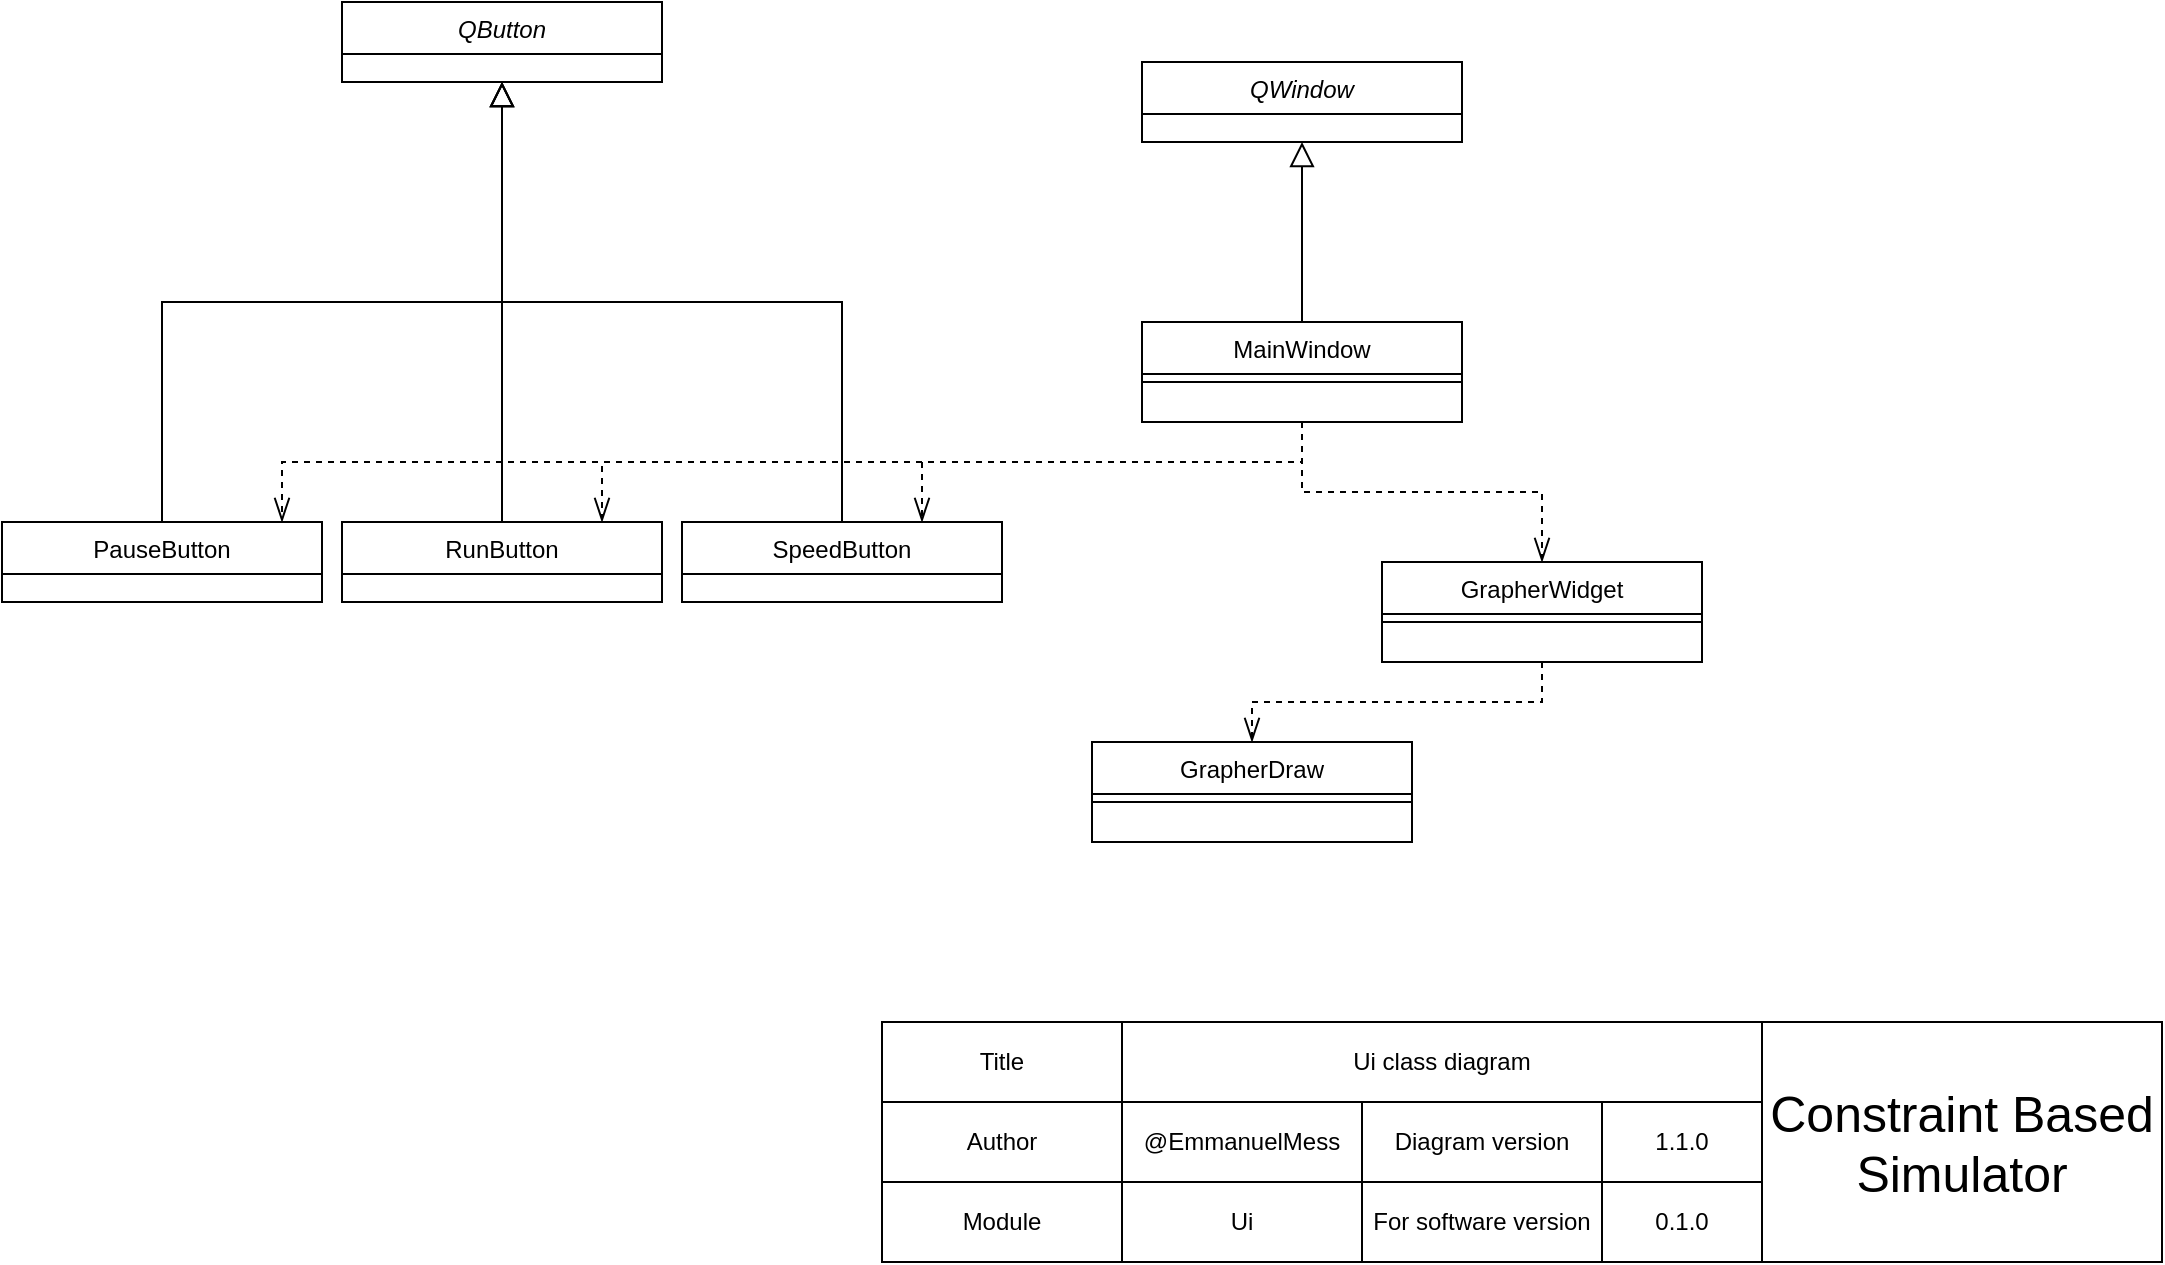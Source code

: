 <mxfile version="22.1.16" type="device">
  <diagram id="C5RBs43oDa-KdzZeNtuy" name="Page-1">
    <mxGraphModel dx="1642" dy="992" grid="1" gridSize="10" guides="1" tooltips="1" connect="1" arrows="1" fold="1" page="1" pageScale="1" pageWidth="1169" pageHeight="827" math="0" shadow="0">
      <root>
        <mxCell id="WIyWlLk6GJQsqaUBKTNV-0" />
        <mxCell id="WIyWlLk6GJQsqaUBKTNV-1" parent="WIyWlLk6GJQsqaUBKTNV-0" />
        <mxCell id="zkfFHV4jXpPFQw0GAbJ--0" value="QWindow" style="swimlane;fontStyle=2;align=center;verticalAlign=top;childLayout=stackLayout;horizontal=1;startSize=26;horizontalStack=0;resizeParent=1;resizeLast=0;collapsible=1;marginBottom=0;rounded=0;shadow=0;strokeWidth=1;" parent="WIyWlLk6GJQsqaUBKTNV-1" vertex="1">
          <mxGeometry x="610" y="80" width="160" height="40" as="geometry">
            <mxRectangle x="230" y="140" width="160" height="26" as="alternateBounds" />
          </mxGeometry>
        </mxCell>
        <mxCell id="1-IA85byCNwNFG904ktm-1" style="edgeStyle=elbowEdgeStyle;rounded=0;orthogonalLoop=1;jettySize=auto;html=1;endArrow=block;endFill=0;endSize=10;elbow=vertical;" parent="WIyWlLk6GJQsqaUBKTNV-1" source="zkfFHV4jXpPFQw0GAbJ--6" target="1-IA85byCNwNFG904ktm-0" edge="1">
          <mxGeometry relative="1" as="geometry" />
        </mxCell>
        <mxCell id="zkfFHV4jXpPFQw0GAbJ--6" value="PauseButton" style="swimlane;fontStyle=0;align=center;verticalAlign=top;childLayout=stackLayout;horizontal=1;startSize=26;horizontalStack=0;resizeParent=1;resizeLast=0;collapsible=1;marginBottom=0;rounded=0;shadow=0;strokeWidth=1;" parent="WIyWlLk6GJQsqaUBKTNV-1" vertex="1">
          <mxGeometry x="40" y="310" width="160" height="40" as="geometry">
            <mxRectangle x="130" y="380" width="160" height="26" as="alternateBounds" />
          </mxGeometry>
        </mxCell>
        <mxCell id="1-IA85byCNwNFG904ktm-6" style="edgeStyle=elbowEdgeStyle;rounded=0;orthogonalLoop=1;jettySize=auto;elbow=vertical;html=1;endArrow=openThin;endFill=0;endSize=10;dashed=1;" parent="WIyWlLk6GJQsqaUBKTNV-1" source="zkfFHV4jXpPFQw0GAbJ--13" target="zkfFHV4jXpPFQw0GAbJ--6" edge="1">
          <mxGeometry relative="1" as="geometry">
            <Array as="points">
              <mxPoint x="180" y="280" />
              <mxPoint x="270" y="280" />
              <mxPoint x="190" y="410" />
              <mxPoint x="270" y="410" />
            </Array>
          </mxGeometry>
        </mxCell>
        <mxCell id="1-IA85byCNwNFG904ktm-7" style="edgeStyle=elbowEdgeStyle;rounded=0;orthogonalLoop=1;jettySize=auto;elbow=vertical;html=1;dashed=1;endArrow=openThin;endFill=0;endSize=10;" parent="WIyWlLk6GJQsqaUBKTNV-1" source="zkfFHV4jXpPFQw0GAbJ--13" target="1-IA85byCNwNFG904ktm-2" edge="1">
          <mxGeometry relative="1" as="geometry">
            <Array as="points">
              <mxPoint x="340" y="280" />
              <mxPoint x="410" y="410" />
              <mxPoint x="550" y="410" />
              <mxPoint x="540" y="420" />
            </Array>
          </mxGeometry>
        </mxCell>
        <mxCell id="1-IA85byCNwNFG904ktm-8" style="edgeStyle=elbowEdgeStyle;rounded=0;orthogonalLoop=1;jettySize=auto;elbow=vertical;html=1;dashed=1;endArrow=openThin;endFill=0;endSize=10;" parent="WIyWlLk6GJQsqaUBKTNV-1" source="zkfFHV4jXpPFQw0GAbJ--13" target="1-IA85byCNwNFG904ktm-3" edge="1">
          <mxGeometry relative="1" as="geometry">
            <Array as="points">
              <mxPoint x="500" y="280" />
              <mxPoint x="690" y="410" />
              <mxPoint x="630" y="410" />
              <mxPoint x="690" y="300" />
              <mxPoint x="740" y="410" />
            </Array>
          </mxGeometry>
        </mxCell>
        <mxCell id="1-IA85byCNwNFG904ktm-11" style="edgeStyle=elbowEdgeStyle;rounded=0;orthogonalLoop=1;jettySize=auto;elbow=vertical;html=1;dashed=1;endArrow=openThin;endFill=0;endSize=10;" parent="WIyWlLk6GJQsqaUBKTNV-1" source="zkfFHV4jXpPFQw0GAbJ--13" target="1-IA85byCNwNFG904ktm-9" edge="1">
          <mxGeometry relative="1" as="geometry" />
        </mxCell>
        <mxCell id="zkfFHV4jXpPFQw0GAbJ--13" value="MainWindow" style="swimlane;fontStyle=0;align=center;verticalAlign=top;childLayout=stackLayout;horizontal=1;startSize=26;horizontalStack=0;resizeParent=1;resizeLast=0;collapsible=1;marginBottom=0;rounded=0;shadow=0;strokeWidth=1;" parent="WIyWlLk6GJQsqaUBKTNV-1" vertex="1">
          <mxGeometry x="610" y="210" width="160" height="50" as="geometry">
            <mxRectangle x="340" y="380" width="170" height="26" as="alternateBounds" />
          </mxGeometry>
        </mxCell>
        <mxCell id="zkfFHV4jXpPFQw0GAbJ--15" value="" style="line;html=1;strokeWidth=1;align=left;verticalAlign=middle;spacingTop=-1;spacingLeft=3;spacingRight=3;rotatable=0;labelPosition=right;points=[];portConstraint=eastwest;" parent="zkfFHV4jXpPFQw0GAbJ--13" vertex="1">
          <mxGeometry y="26" width="160" height="8" as="geometry" />
        </mxCell>
        <mxCell id="zkfFHV4jXpPFQw0GAbJ--16" value="" style="endArrow=block;endSize=10;endFill=0;shadow=0;strokeWidth=1;rounded=0;edgeStyle=elbowEdgeStyle;elbow=vertical;" parent="WIyWlLk6GJQsqaUBKTNV-1" source="zkfFHV4jXpPFQw0GAbJ--13" target="zkfFHV4jXpPFQw0GAbJ--0" edge="1">
          <mxGeometry width="160" relative="1" as="geometry">
            <mxPoint x="320" y="423" as="sourcePoint" />
            <mxPoint x="420" y="321" as="targetPoint" />
          </mxGeometry>
        </mxCell>
        <mxCell id="1-IA85byCNwNFG904ktm-0" value="QButton" style="swimlane;fontStyle=2;align=center;verticalAlign=top;childLayout=stackLayout;horizontal=1;startSize=26;horizontalStack=0;resizeParent=1;resizeLast=0;collapsible=1;marginBottom=0;rounded=0;shadow=0;strokeWidth=1;" parent="WIyWlLk6GJQsqaUBKTNV-1" vertex="1">
          <mxGeometry x="210" y="50" width="160" height="40" as="geometry">
            <mxRectangle x="230" y="140" width="160" height="26" as="alternateBounds" />
          </mxGeometry>
        </mxCell>
        <mxCell id="1-IA85byCNwNFG904ktm-4" style="edgeStyle=elbowEdgeStyle;rounded=0;orthogonalLoop=1;jettySize=auto;html=1;endArrow=block;endFill=0;endSize=10;elbow=vertical;" parent="WIyWlLk6GJQsqaUBKTNV-1" source="1-IA85byCNwNFG904ktm-2" target="1-IA85byCNwNFG904ktm-0" edge="1">
          <mxGeometry relative="1" as="geometry" />
        </mxCell>
        <mxCell id="1-IA85byCNwNFG904ktm-2" value="RunButton" style="swimlane;fontStyle=0;align=center;verticalAlign=top;childLayout=stackLayout;horizontal=1;startSize=26;horizontalStack=0;resizeParent=1;resizeLast=0;collapsible=1;marginBottom=0;rounded=0;shadow=0;strokeWidth=1;" parent="WIyWlLk6GJQsqaUBKTNV-1" vertex="1">
          <mxGeometry x="210" y="310" width="160" height="40" as="geometry">
            <mxRectangle x="130" y="380" width="160" height="26" as="alternateBounds" />
          </mxGeometry>
        </mxCell>
        <mxCell id="1-IA85byCNwNFG904ktm-5" style="edgeStyle=elbowEdgeStyle;rounded=0;orthogonalLoop=1;jettySize=auto;html=1;endArrow=block;endFill=0;endSize=10;elbow=vertical;" parent="WIyWlLk6GJQsqaUBKTNV-1" source="1-IA85byCNwNFG904ktm-3" target="1-IA85byCNwNFG904ktm-0" edge="1">
          <mxGeometry relative="1" as="geometry" />
        </mxCell>
        <mxCell id="1-IA85byCNwNFG904ktm-3" value="SpeedButton" style="swimlane;fontStyle=0;align=center;verticalAlign=top;childLayout=stackLayout;horizontal=1;startSize=26;horizontalStack=0;resizeParent=1;resizeLast=0;collapsible=1;marginBottom=0;rounded=0;shadow=0;strokeWidth=1;" parent="WIyWlLk6GJQsqaUBKTNV-1" vertex="1">
          <mxGeometry x="380" y="310" width="160" height="40" as="geometry">
            <mxRectangle x="130" y="380" width="160" height="26" as="alternateBounds" />
          </mxGeometry>
        </mxCell>
        <mxCell id="1-IA85byCNwNFG904ktm-9" value="GrapherWidget" style="swimlane;fontStyle=0;align=center;verticalAlign=top;childLayout=stackLayout;horizontal=1;startSize=26;horizontalStack=0;resizeParent=1;resizeLast=0;collapsible=1;marginBottom=0;rounded=0;shadow=0;strokeWidth=1;" parent="WIyWlLk6GJQsqaUBKTNV-1" vertex="1">
          <mxGeometry x="730" y="330" width="160" height="50" as="geometry">
            <mxRectangle x="340" y="380" width="170" height="26" as="alternateBounds" />
          </mxGeometry>
        </mxCell>
        <mxCell id="1-IA85byCNwNFG904ktm-10" value="" style="line;html=1;strokeWidth=1;align=left;verticalAlign=middle;spacingTop=-1;spacingLeft=3;spacingRight=3;rotatable=0;labelPosition=right;points=[];portConstraint=eastwest;" parent="1-IA85byCNwNFG904ktm-9" vertex="1">
          <mxGeometry y="26" width="160" height="8" as="geometry" />
        </mxCell>
        <mxCell id="W2213_KhbHx74-8OywR6-0" value="Title" style="rounded=0;whiteSpace=wrap;html=1;" parent="WIyWlLk6GJQsqaUBKTNV-1" vertex="1">
          <mxGeometry x="480" y="560" width="120" height="40" as="geometry" />
        </mxCell>
        <mxCell id="W2213_KhbHx74-8OywR6-1" value="Ui class diagram" style="rounded=0;whiteSpace=wrap;html=1;" parent="WIyWlLk6GJQsqaUBKTNV-1" vertex="1">
          <mxGeometry x="600.0" y="560" width="320" height="40" as="geometry" />
        </mxCell>
        <mxCell id="W2213_KhbHx74-8OywR6-2" value="Module" style="rounded=0;whiteSpace=wrap;html=1;" parent="WIyWlLk6GJQsqaUBKTNV-1" vertex="1">
          <mxGeometry x="480" y="640" width="120" height="40" as="geometry" />
        </mxCell>
        <mxCell id="W2213_KhbHx74-8OywR6-3" value="Author" style="rounded=0;whiteSpace=wrap;html=1;" parent="WIyWlLk6GJQsqaUBKTNV-1" vertex="1">
          <mxGeometry x="480" y="600" width="120" height="40" as="geometry" />
        </mxCell>
        <mxCell id="W2213_KhbHx74-8OywR6-4" value="@EmmanuelMess" style="rounded=0;whiteSpace=wrap;html=1;" parent="WIyWlLk6GJQsqaUBKTNV-1" vertex="1">
          <mxGeometry x="600.0" y="600" width="120" height="40" as="geometry" />
        </mxCell>
        <mxCell id="W2213_KhbHx74-8OywR6-5" value="Ui" style="rounded=0;whiteSpace=wrap;html=1;" parent="WIyWlLk6GJQsqaUBKTNV-1" vertex="1">
          <mxGeometry x="600.0" y="640" width="120" height="40" as="geometry" />
        </mxCell>
        <mxCell id="W2213_KhbHx74-8OywR6-6" value="Diagram version" style="rounded=0;whiteSpace=wrap;html=1;" parent="WIyWlLk6GJQsqaUBKTNV-1" vertex="1">
          <mxGeometry x="720.0" y="600" width="120" height="40" as="geometry" />
        </mxCell>
        <mxCell id="W2213_KhbHx74-8OywR6-7" value="&lt;font style=&quot;font-size: 25px;&quot;&gt;Constraint Based Simulator&lt;/font&gt;" style="rounded=0;whiteSpace=wrap;html=1;" parent="WIyWlLk6GJQsqaUBKTNV-1" vertex="1">
          <mxGeometry x="920" y="560" width="200" height="120" as="geometry" />
        </mxCell>
        <mxCell id="W2213_KhbHx74-8OywR6-8" value="1.1.0" style="rounded=0;whiteSpace=wrap;html=1;" parent="WIyWlLk6GJQsqaUBKTNV-1" vertex="1">
          <mxGeometry x="840.0" y="600" width="80" height="40" as="geometry" />
        </mxCell>
        <mxCell id="W2213_KhbHx74-8OywR6-9" value="For software version" style="rounded=0;whiteSpace=wrap;html=1;" parent="WIyWlLk6GJQsqaUBKTNV-1" vertex="1">
          <mxGeometry x="720.0" y="640" width="120" height="40" as="geometry" />
        </mxCell>
        <mxCell id="W2213_KhbHx74-8OywR6-10" value="0.1.0" style="rounded=0;whiteSpace=wrap;html=1;" parent="WIyWlLk6GJQsqaUBKTNV-1" vertex="1">
          <mxGeometry x="840.0" y="640" width="80" height="40" as="geometry" />
        </mxCell>
        <mxCell id="XcCBupuimCOLnRj2_K9t-1" value="GrapherDraw" style="swimlane;fontStyle=0;align=center;verticalAlign=top;childLayout=stackLayout;horizontal=1;startSize=26;horizontalStack=0;resizeParent=1;resizeLast=0;collapsible=1;marginBottom=0;rounded=0;shadow=0;strokeWidth=1;" vertex="1" parent="WIyWlLk6GJQsqaUBKTNV-1">
          <mxGeometry x="585" y="420" width="160" height="50" as="geometry">
            <mxRectangle x="340" y="380" width="170" height="26" as="alternateBounds" />
          </mxGeometry>
        </mxCell>
        <mxCell id="XcCBupuimCOLnRj2_K9t-2" value="" style="line;html=1;strokeWidth=1;align=left;verticalAlign=middle;spacingTop=-1;spacingLeft=3;spacingRight=3;rotatable=0;labelPosition=right;points=[];portConstraint=eastwest;" vertex="1" parent="XcCBupuimCOLnRj2_K9t-1">
          <mxGeometry y="26" width="160" height="8" as="geometry" />
        </mxCell>
        <mxCell id="XcCBupuimCOLnRj2_K9t-3" style="edgeStyle=elbowEdgeStyle;rounded=0;orthogonalLoop=1;jettySize=auto;elbow=vertical;html=1;dashed=1;endArrow=openThin;endFill=0;endSize=10;" edge="1" parent="WIyWlLk6GJQsqaUBKTNV-1" source="1-IA85byCNwNFG904ktm-9" target="XcCBupuimCOLnRj2_K9t-1">
          <mxGeometry relative="1" as="geometry">
            <mxPoint x="700" y="270" as="sourcePoint" />
            <mxPoint x="820" y="340" as="targetPoint" />
          </mxGeometry>
        </mxCell>
      </root>
    </mxGraphModel>
  </diagram>
</mxfile>
